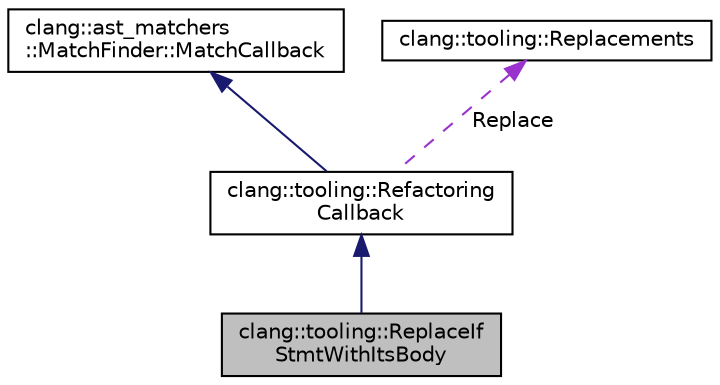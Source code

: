 digraph "clang::tooling::ReplaceIfStmtWithItsBody"
{
 // LATEX_PDF_SIZE
  bgcolor="transparent";
  edge [fontname="Helvetica",fontsize="10",labelfontname="Helvetica",labelfontsize="10"];
  node [fontname="Helvetica",fontsize="10",shape=record];
  Node1 [label="clang::tooling::ReplaceIf\lStmtWithItsBody",height=0.2,width=0.4,color="black", fillcolor="grey75", style="filled", fontcolor="black",tooltip="Replace an if-statement bound to Id with the outdented text of its body, choosing the consequent or t..."];
  Node2 -> Node1 [dir="back",color="midnightblue",fontsize="10",style="solid",fontname="Helvetica"];
  Node2 [label="clang::tooling::Refactoring\lCallback",height=0.2,width=0.4,color="black",URL="$classclang_1_1tooling_1_1RefactoringCallback.html",tooltip="Base class for RefactoringCallbacks."];
  Node3 -> Node2 [dir="back",color="midnightblue",fontsize="10",style="solid",fontname="Helvetica"];
  Node3 [label="clang::ast_matchers\l::MatchFinder::MatchCallback",height=0.2,width=0.4,color="black",URL="$classclang_1_1ast__matchers_1_1MatchFinder_1_1MatchCallback.html",tooltip="Called when the Match registered for it was successfully found in the AST."];
  Node4 -> Node2 [dir="back",color="darkorchid3",fontsize="10",style="dashed",label=" Replace" ,fontname="Helvetica"];
  Node4 [label="clang::tooling::Replacements",height=0.2,width=0.4,color="black",URL="$classclang_1_1tooling_1_1Replacements.html",tooltip="Maintains a set of replacements that are conflict-free."];
}
